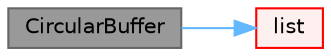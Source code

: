digraph "CircularBuffer"
{
 // LATEX_PDF_SIZE
  bgcolor="transparent";
  edge [fontname=Helvetica,fontsize=10,labelfontname=Helvetica,labelfontsize=10];
  node [fontname=Helvetica,fontsize=10,shape=box,height=0.2,width=0.4];
  rankdir="LR";
  Node1 [id="Node000001",label="CircularBuffer",height=0.2,width=0.4,color="gray40", fillcolor="grey60", style="filled", fontcolor="black",tooltip=" "];
  Node1 -> Node2 [id="edge1_Node000001_Node000002",color="steelblue1",style="solid",tooltip=" "];
  Node2 [id="Node000002",label="list",height=0.2,width=0.4,color="red", fillcolor="#FFF0F0", style="filled",URL="$classFoam_1_1CircularBuffer.html#ab15de032a672c3e65bd03f437d8e3a10",tooltip=" "];
}
